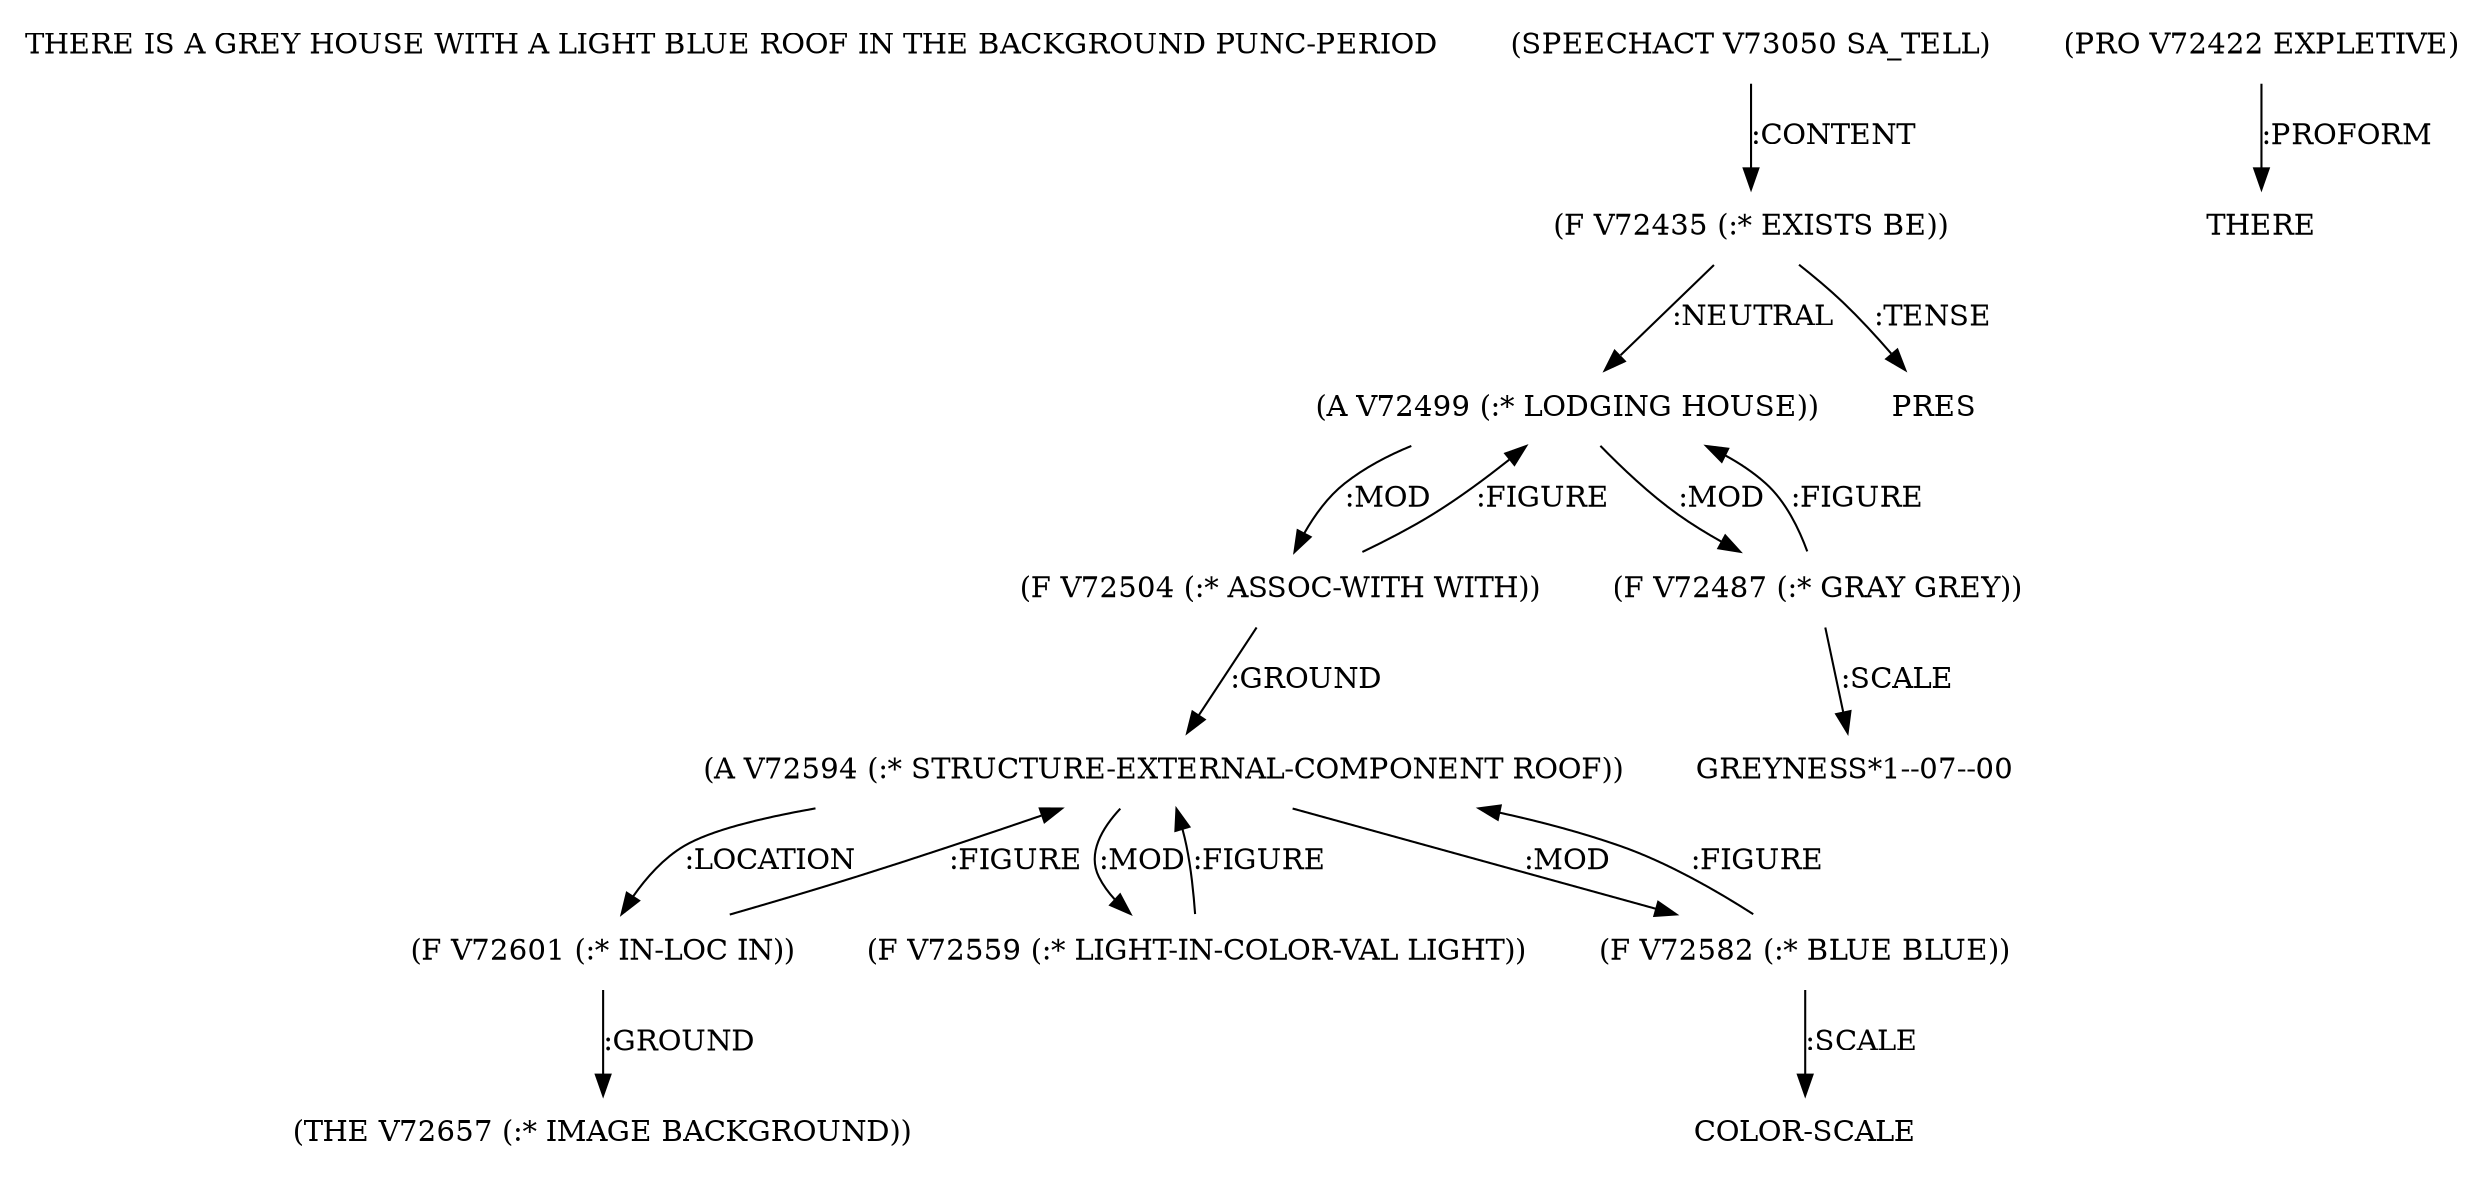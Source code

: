 digraph Terms {
  node [shape=none]
  "THERE IS A GREY HOUSE WITH A LIGHT BLUE ROOF IN THE BACKGROUND PUNC-PERIOD"
  "V73050" [label="(SPEECHACT V73050 SA_TELL)"]
  "V73050" -> "V72435" [label=":CONTENT"]
  "V72435" [label="(F V72435 (:* EXISTS BE))"]
  "V72435" -> "V72499" [label=":NEUTRAL"]
  "V72435" -> "NT73223" [label=":TENSE"]
  "NT73223" [label="PRES"]
  "V72422" [label="(PRO V72422 EXPLETIVE)"]
  "V72422" -> "NT73224" [label=":PROFORM"]
  "NT73224" [label="THERE"]
  "V72499" [label="(A V72499 (:* LODGING HOUSE))"]
  "V72499" -> "V72504" [label=":MOD"]
  "V72499" -> "V72487" [label=":MOD"]
  "V72487" [label="(F V72487 (:* GRAY GREY))"]
  "V72487" -> "V72499" [label=":FIGURE"]
  "V72487" -> "NT73225" [label=":SCALE"]
  "NT73225" [label="GREYNESS*1--07--00"]
  "V72504" [label="(F V72504 (:* ASSOC-WITH WITH))"]
  "V72504" -> "V72594" [label=":GROUND"]
  "V72504" -> "V72499" [label=":FIGURE"]
  "V72594" [label="(A V72594 (:* STRUCTURE-EXTERNAL-COMPONENT ROOF))"]
  "V72594" -> "V72601" [label=":LOCATION"]
  "V72594" -> "V72559" [label=":MOD"]
  "V72594" -> "V72582" [label=":MOD"]
  "V72559" [label="(F V72559 (:* LIGHT-IN-COLOR-VAL LIGHT))"]
  "V72559" -> "V72594" [label=":FIGURE"]
  "V72582" [label="(F V72582 (:* BLUE BLUE))"]
  "V72582" -> "V72594" [label=":FIGURE"]
  "V72582" -> "NT73226" [label=":SCALE"]
  "NT73226" [label="COLOR-SCALE"]
  "V72601" [label="(F V72601 (:* IN-LOC IN))"]
  "V72601" -> "V72657" [label=":GROUND"]
  "V72601" -> "V72594" [label=":FIGURE"]
  "V72657" [label="(THE V72657 (:* IMAGE BACKGROUND))"]
}
